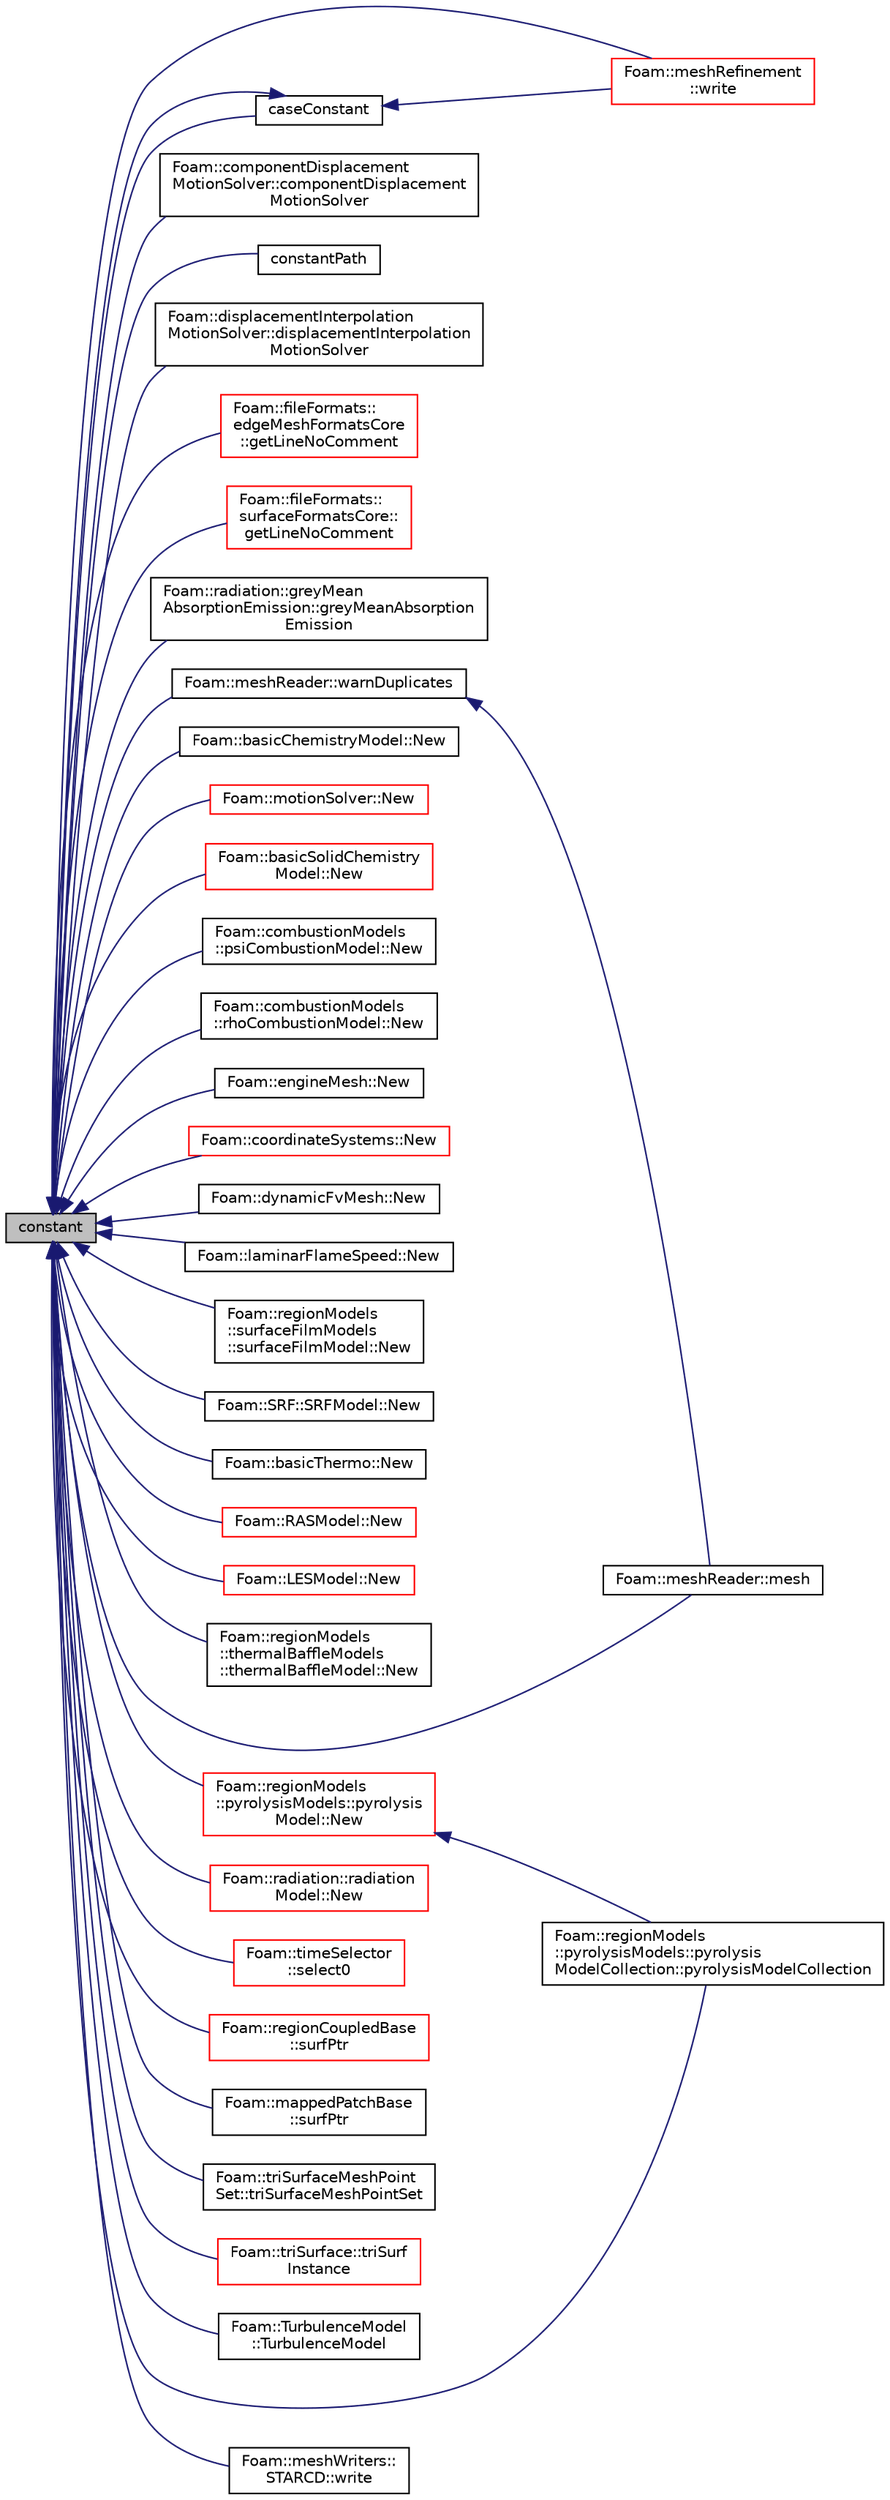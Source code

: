 digraph "constant"
{
  bgcolor="transparent";
  edge [fontname="Helvetica",fontsize="10",labelfontname="Helvetica",labelfontsize="10"];
  node [fontname="Helvetica",fontsize="10",shape=record];
  rankdir="LR";
  Node1 [label="constant",height=0.2,width=0.4,color="black", fillcolor="grey75", style="filled", fontcolor="black"];
  Node1 -> Node2 [dir="back",color="midnightblue",fontsize="10",style="solid",fontname="Helvetica"];
  Node2 [label="caseConstant",height=0.2,width=0.4,color="black",URL="$a02686.html#a50b38bc5bf58a37bad4bc4fd58245019",tooltip="Return constant name for the case. "];
  Node2 -> Node3 [dir="back",color="midnightblue",fontsize="10",style="solid",fontname="Helvetica"];
  Node3 [label="Foam::meshRefinement\l::write",height=0.2,width=0.4,color="red",URL="$a01503.html#a6e5faa425b059eeb55cd904755791076",tooltip="Write mesh and all data. "];
  Node2 -> Node1 [dir="back",color="midnightblue",fontsize="10",style="solid",fontname="Helvetica"];
  Node1 -> Node4 [dir="back",color="midnightblue",fontsize="10",style="solid",fontname="Helvetica"];
  Node4 [label="Foam::componentDisplacement\lMotionSolver::componentDisplacement\lMotionSolver",height=0.2,width=0.4,color="black",URL="$a00328.html#a1be3e91c0c54f1606979cec9be8992be",tooltip="Construct from polyMesh and dictionary and type. "];
  Node1 -> Node5 [dir="back",color="midnightblue",fontsize="10",style="solid",fontname="Helvetica"];
  Node5 [label="constantPath",height=0.2,width=0.4,color="black",URL="$a02686.html#a373dab82ec8e7ab2180ef0b72efdc0ff",tooltip="Return constant path. "];
  Node1 -> Node6 [dir="back",color="midnightblue",fontsize="10",style="solid",fontname="Helvetica"];
  Node6 [label="Foam::displacementInterpolation\lMotionSolver::displacementInterpolation\lMotionSolver",height=0.2,width=0.4,color="black",URL="$a00555.html#af70627c48920441a925701b8da5266ba",tooltip="Construct from polyMesh and IOdictionary. "];
  Node1 -> Node7 [dir="back",color="midnightblue",fontsize="10",style="solid",fontname="Helvetica"];
  Node7 [label="Foam::fileFormats::\ledgeMeshFormatsCore\l::getLineNoComment",height=0.2,width=0.4,color="red",URL="$a00628.html#a0498e06dcbcd776540014fb90e2600c4",tooltip="Read non-comment line. "];
  Node1 -> Node8 [dir="back",color="midnightblue",fontsize="10",style="solid",fontname="Helvetica"];
  Node8 [label="Foam::fileFormats::\lsurfaceFormatsCore::\lgetLineNoComment",height=0.2,width=0.4,color="red",URL="$a02554.html#a0498e06dcbcd776540014fb90e2600c4",tooltip="Read non-comment line. "];
  Node1 -> Node9 [dir="back",color="midnightblue",fontsize="10",style="solid",fontname="Helvetica"];
  Node9 [label="Foam::radiation::greyMean\lAbsorptionEmission::greyMeanAbsorption\lEmission",height=0.2,width=0.4,color="black",URL="$a00969.html#ad643de09226fcf7b5a018ccf895f8177",tooltip="Construct from components. "];
  Node1 -> Node10 [dir="back",color="midnightblue",fontsize="10",style="solid",fontname="Helvetica"];
  Node10 [label="Foam::meshReader::mesh",height=0.2,width=0.4,color="black",URL="$a01502.html#a5aca9ab4bac609de1e0e8c268bfc363f",tooltip="Create and return polyMesh. "];
  Node1 -> Node11 [dir="back",color="midnightblue",fontsize="10",style="solid",fontname="Helvetica"];
  Node11 [label="Foam::basicChemistryModel::New",height=0.2,width=0.4,color="black",URL="$a00099.html#a7b47993ce45ac28d33333fdf3a49b21f"];
  Node1 -> Node12 [dir="back",color="midnightblue",fontsize="10",style="solid",fontname="Helvetica"];
  Node12 [label="Foam::motionSolver::New",height=0.2,width=0.4,color="red",URL="$a01567.html#a4569954e143d831f8b68a35e48a86a54",tooltip="Select constructed from polyMesh. "];
  Node1 -> Node13 [dir="back",color="midnightblue",fontsize="10",style="solid",fontname="Helvetica"];
  Node13 [label="Foam::basicSolidChemistry\lModel::New",height=0.2,width=0.4,color="red",URL="$a00113.html#a90725e349a733b4b029f42b4c6dfd480",tooltip="Selector. "];
  Node1 -> Node14 [dir="back",color="midnightblue",fontsize="10",style="solid",fontname="Helvetica"];
  Node14 [label="Foam::combustionModels\l::psiCombustionModel::New",height=0.2,width=0.4,color="black",URL="$a02050.html#a5b6b998339574a57fa1178802ba2f295",tooltip="Selector. "];
  Node1 -> Node15 [dir="back",color="midnightblue",fontsize="10",style="solid",fontname="Helvetica"];
  Node15 [label="Foam::combustionModels\l::rhoCombustionModel::New",height=0.2,width=0.4,color="black",URL="$a02243.html#a70e806fee937277543dc508552518d46",tooltip="Selector. "];
  Node1 -> Node16 [dir="back",color="midnightblue",fontsize="10",style="solid",fontname="Helvetica"];
  Node16 [label="Foam::engineMesh::New",height=0.2,width=0.4,color="black",URL="$a00646.html#ad7840737ba4c2ed1ec1756bed970676a",tooltip="Select null constructed. "];
  Node1 -> Node17 [dir="back",color="midnightblue",fontsize="10",style="solid",fontname="Helvetica"];
  Node17 [label="Foam::coordinateSystems::New",height=0.2,width=0.4,color="red",URL="$a00410.html#ad15330a0c324ff335e8fd9692a1cd44a",tooltip="Return previously registered or read construct from \"constant\". "];
  Node1 -> Node18 [dir="back",color="midnightblue",fontsize="10",style="solid",fontname="Helvetica"];
  Node18 [label="Foam::dynamicFvMesh::New",height=0.2,width=0.4,color="black",URL="$a00607.html#a592e546145f06484136ce294bc4c39d9",tooltip="Select null constructed. "];
  Node1 -> Node19 [dir="back",color="midnightblue",fontsize="10",style="solid",fontname="Helvetica"];
  Node19 [label="Foam::laminarFlameSpeed::New",height=0.2,width=0.4,color="black",URL="$a01291.html#ac008a7bf61538bf77b228efde2058b79"];
  Node1 -> Node20 [dir="back",color="midnightblue",fontsize="10",style="solid",fontname="Helvetica"];
  Node20 [label="Foam::regionModels\l::surfaceFilmModels\l::surfaceFilmModel::New",height=0.2,width=0.4,color="black",URL="$a02552.html#a122849f19a3f04fda71330ee83e23e58",tooltip="Return a reference to the selected surface film model. "];
  Node1 -> Node21 [dir="back",color="midnightblue",fontsize="10",style="solid",fontname="Helvetica"];
  Node21 [label="Foam::SRF::SRFModel::New",height=0.2,width=0.4,color="black",URL="$a02489.html#acde5a0ffced46613902ba3da6d3fe121",tooltip="Return a reference to the selected SRF model. "];
  Node1 -> Node22 [dir="back",color="midnightblue",fontsize="10",style="solid",fontname="Helvetica"];
  Node22 [label="Foam::basicThermo::New",height=0.2,width=0.4,color="black",URL="$a00121.html#a390ae4accfd7bda53c012a84574d7f01"];
  Node1 -> Node23 [dir="back",color="midnightblue",fontsize="10",style="solid",fontname="Helvetica"];
  Node23 [label="Foam::RASModel::New",height=0.2,width=0.4,color="red",URL="$a02117.html#a8c206abb12d5349d3c8e098ccbb31de0",tooltip="Return a reference to the selected RAS model. "];
  Node1 -> Node24 [dir="back",color="midnightblue",fontsize="10",style="solid",fontname="Helvetica"];
  Node24 [label="Foam::LESModel::New",height=0.2,width=0.4,color="red",URL="$a01320.html#a0e29eca4c0af7352ec0a454c985dfece",tooltip="Return a reference to the selected LES model. "];
  Node1 -> Node25 [dir="back",color="midnightblue",fontsize="10",style="solid",fontname="Helvetica"];
  Node25 [label="Foam::regionModels\l::thermalBaffleModels\l::thermalBaffleModel::New",height=0.2,width=0.4,color="black",URL="$a02658.html#a18367b6fa8eeeaf5460cd2871fbccc55",tooltip="Return a reference to the selected model. "];
  Node1 -> Node26 [dir="back",color="midnightblue",fontsize="10",style="solid",fontname="Helvetica"];
  Node26 [label="Foam::regionModels\l::pyrolysisModels::pyrolysis\lModel::New",height=0.2,width=0.4,color="red",URL="$a02086.html#af7041645244db3ff80a239c9aa85b803",tooltip="Return a reference to the selected pyrolysis model. "];
  Node26 -> Node27 [dir="back",color="midnightblue",fontsize="10",style="solid",fontname="Helvetica"];
  Node27 [label="Foam::regionModels\l::pyrolysisModels::pyrolysis\lModelCollection::pyrolysisModelCollection",height=0.2,width=0.4,color="black",URL="$a02088.html#a1b4173eb8a704738b95f1ba8542805dc",tooltip="Construct from mesh. "];
  Node1 -> Node28 [dir="back",color="midnightblue",fontsize="10",style="solid",fontname="Helvetica"];
  Node28 [label="Foam::radiation::radiation\lModel::New",height=0.2,width=0.4,color="red",URL="$a02106.html#ae3b9ebfd6e0fafd4254fda4dd144cc5a",tooltip="Return a reference to the selected radiation model. "];
  Node1 -> Node27 [dir="back",color="midnightblue",fontsize="10",style="solid",fontname="Helvetica"];
  Node1 -> Node29 [dir="back",color="midnightblue",fontsize="10",style="solid",fontname="Helvetica"];
  Node29 [label="Foam::timeSelector\l::select0",height=0.2,width=0.4,color="red",URL="$a02689.html#a8438f603c31fb433e6a1bc4f9137af62",tooltip="Return the set of times selected based on the argList options. "];
  Node1 -> Node30 [dir="back",color="midnightblue",fontsize="10",style="solid",fontname="Helvetica"];
  Node30 [label="Foam::regionCoupledBase\l::surfPtr",height=0.2,width=0.4,color="red",URL="$a02165.html#add4f5204e386a3b34748b7fbdf7bd8b2",tooltip="Return a reference to the projection surface. "];
  Node1 -> Node31 [dir="back",color="midnightblue",fontsize="10",style="solid",fontname="Helvetica"];
  Node31 [label="Foam::mappedPatchBase\l::surfPtr",height=0.2,width=0.4,color="black",URL="$a01450.html#add4f5204e386a3b34748b7fbdf7bd8b2",tooltip="Return a pointer to the AMI projection surface. "];
  Node1 -> Node32 [dir="back",color="midnightblue",fontsize="10",style="solid",fontname="Helvetica"];
  Node32 [label="Foam::triSurfaceMeshPoint\lSet::triSurfaceMeshPointSet",height=0.2,width=0.4,color="black",URL="$a02764.html#a7946bec146a05b6d03220861af81d72a",tooltip="Construct from dictionary. "];
  Node1 -> Node33 [dir="back",color="midnightblue",fontsize="10",style="solid",fontname="Helvetica"];
  Node33 [label="Foam::triSurface::triSurf\lInstance",height=0.2,width=0.4,color="red",URL="$a02758.html#a1ab8d8beae9ae13c09674c78df71224a",tooltip="Name of triSurface directory to use. "];
  Node1 -> Node34 [dir="back",color="midnightblue",fontsize="10",style="solid",fontname="Helvetica"];
  Node34 [label="Foam::TurbulenceModel\l::TurbulenceModel",height=0.2,width=0.4,color="black",URL="$a02773.html#a5ac876188792e5bb3a8a73e46d77fd33",tooltip="Construct. "];
  Node1 -> Node35 [dir="back",color="midnightblue",fontsize="10",style="solid",fontname="Helvetica"];
  Node35 [label="Foam::meshReader::warnDuplicates",height=0.2,width=0.4,color="black",URL="$a01502.html#a2638db035b2a192cbe57e864292f2823",tooltip="Warn about repeated names. "];
  Node35 -> Node10 [dir="back",color="midnightblue",fontsize="10",style="solid",fontname="Helvetica"];
  Node1 -> Node36 [dir="back",color="midnightblue",fontsize="10",style="solid",fontname="Helvetica"];
  Node36 [label="Foam::meshWriters::\lSTARCD::write",height=0.2,width=0.4,color="black",URL="$a02503.html#a8124aecc769d3ddde3b4ee98d2998a69",tooltip="Write volume mesh. "];
  Node1 -> Node3 [dir="back",color="midnightblue",fontsize="10",style="solid",fontname="Helvetica"];
}
